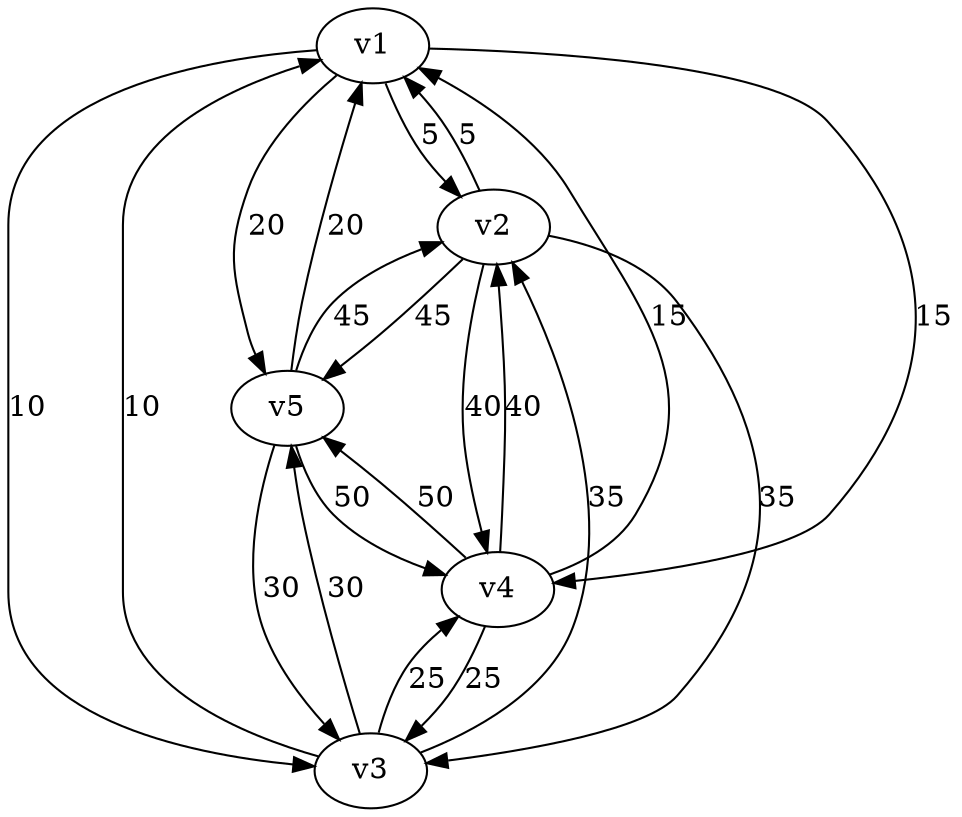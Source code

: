digraph graph_10
{
v1
v2
v3
v4
v5
v1 -> v2 [label="5"]
v1 -> v3 [label="10"]
v1 -> v4 [label="15"]
v1 -> v5 [label="20"]
v2 -> v1 [label="5"]
v2 -> v3 [label="35"]
v2 -> v4 [label="40"]
v2 -> v5 [label="45"]
v3 -> v1 [label="10"]
v3 -> v2 [label="35"]
v3 -> v4 [label="25"]
v3 -> v5 [label="30"]
v4 -> v1 [label="15"]
v4 -> v2 [label="40"]
v4 -> v3 [label="25"]
v4 -> v5 [label="50"]
v5 -> v1 [label="20"]
v5 -> v2 [label="45"]
v5 -> v3 [label="30"]
v5 -> v4 [label="50"]
}
